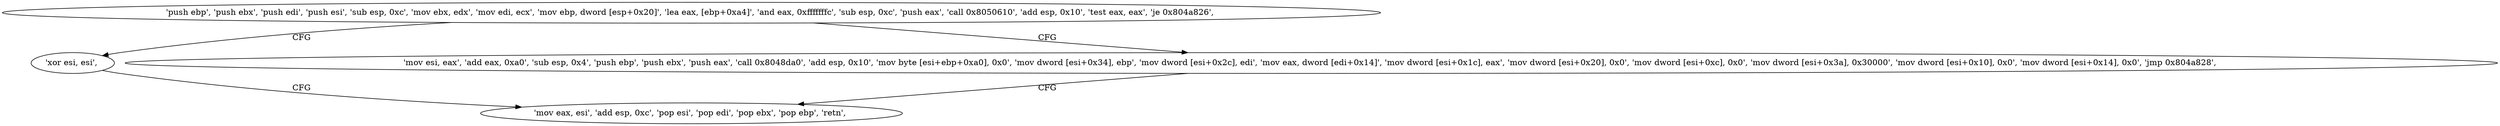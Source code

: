 digraph "func" {
"134522800" [label = "'push ebp', 'push ebx', 'push edi', 'push esi', 'sub esp, 0xc', 'mov ebx, edx', 'mov edi, ecx', 'mov ebp, dword [esp+0x20]', 'lea eax, [ebp+0xa4]', 'and eax, 0xfffffffc', 'sub esp, 0xc', 'push eax', 'call 0x8050610', 'add esp, 0x10', 'test eax, eax', 'je 0x804a826', " ]
"134522918" [label = "'xor esi, esi', " ]
"134522840" [label = "'mov esi, eax', 'add eax, 0xa0', 'sub esp, 0x4', 'push ebp', 'push ebx', 'push eax', 'call 0x8048da0', 'add esp, 0x10', 'mov byte [esi+ebp+0xa0], 0x0', 'mov dword [esi+0x34], ebp', 'mov dword [esi+0x2c], edi', 'mov eax, dword [edi+0x14]', 'mov dword [esi+0x1c], eax', 'mov dword [esi+0x20], 0x0', 'mov dword [esi+0xc], 0x0', 'mov dword [esi+0x3a], 0x30000', 'mov dword [esi+0x10], 0x0', 'mov dword [esi+0x14], 0x0', 'jmp 0x804a828', " ]
"134522920" [label = "'mov eax, esi', 'add esp, 0xc', 'pop esi', 'pop edi', 'pop ebx', 'pop ebp', 'retn', " ]
"134522800" -> "134522918" [ label = "CFG" ]
"134522800" -> "134522840" [ label = "CFG" ]
"134522918" -> "134522920" [ label = "CFG" ]
"134522840" -> "134522920" [ label = "CFG" ]
}
